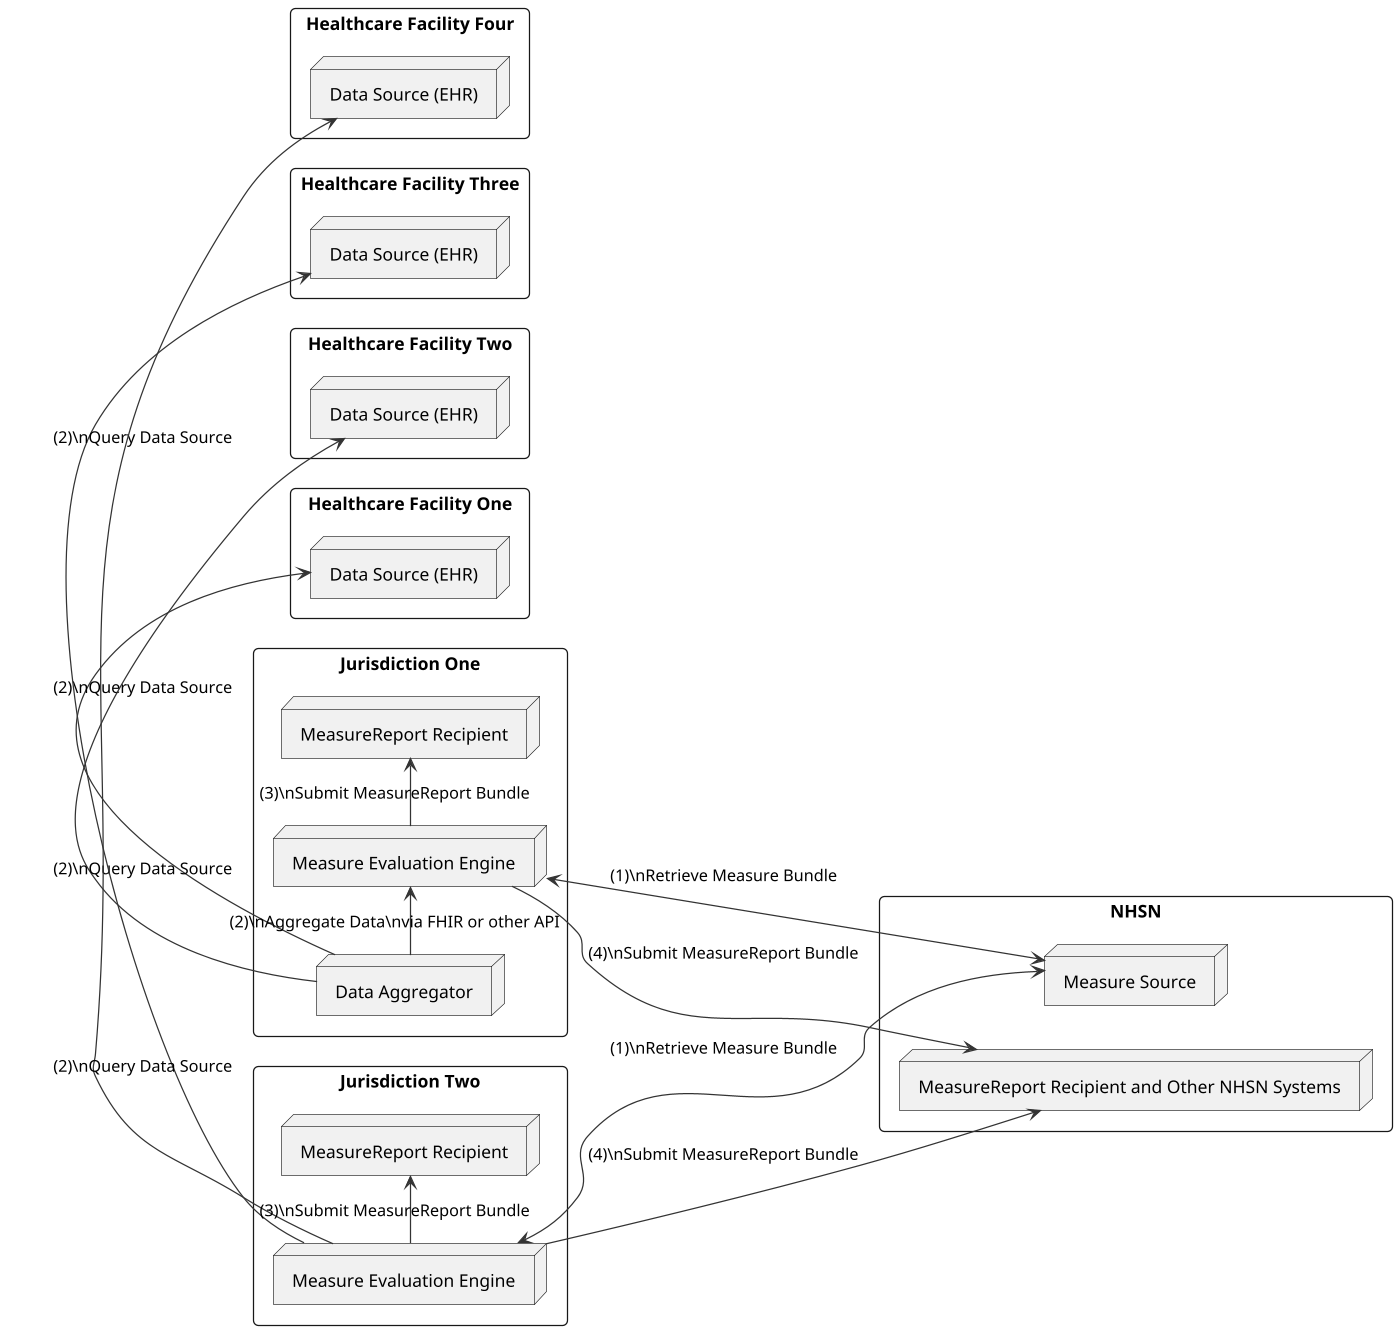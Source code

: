 @startuml
' --- Stabilize layout/look across renderers ---
skinparam defaultFontName Monospace
skinparam dpi 120
skinparam ArrowThickness 1
skinparam ArrowColor #333333
skinparam PackageStyle rectangle
skinparam RectangleBackgroundColor white
skinparam roundcorner 8
left to right direction

package "Healthcare Facility One" {
  node "Data Source (EHR)" as EHR1
}
package "Healthcare Facility Two" {
  node "Data Source (EHR)" as EHR2
}
package "Healthcare Facility Three" {
  node "Data Source (EHR)" as EHR3
}
package "Healthcare Facility Four" {
  node "Data Source (EHR)" as EHR4
}

package "Jurisdiction One" {
  node "Measure Evaluation Engine" as MEE1
  node "MeasureReport Recipient" as Recipient1
  node "Data Aggregator" as DA1
}

package "Jurisdiction Two" {
  node "Measure Evaluation Engine" as MEE2
  node "MeasureReport Recipient" as Recipient2
}

package "NHSN" {
  node "MeasureReport Recipient and Other NHSN Systems" as Recipient
  node "Measure Source" as MS
}

' --- Don’t rely on spaces to align; just write arrows normally ---
MEE1 <-> MS : (1)\\nRetrieve Measure Bundle
DA1  -> EHR1 : (2)\\nQuery Data Source
DA1  -> EHR2 : (2)\\nQuery Data Source
DA1  -> MEE1 : (2)\\nAggregate Data\\nvia FHIR or other API
MEE1 -> Recipient1 : (3)\\nSubmit MeasureReport Bundle

MEE2 <-> MS : (1)\\nRetrieve Measure Bundle
MEE2 -> EHR3 : (2)\\nQuery Data Source
MEE2 -> EHR4 : (2)\\nQuery Data Source
MEE2 -> Recipient2 : (3)\\nSubmit MeasureReport Bundle

MEE1 --> Recipient : (4)\\nSubmit MeasureReport Bundle
MEE2 --> Recipient : (4)\\nSubmit MeasureReport Bundle
@enduml
